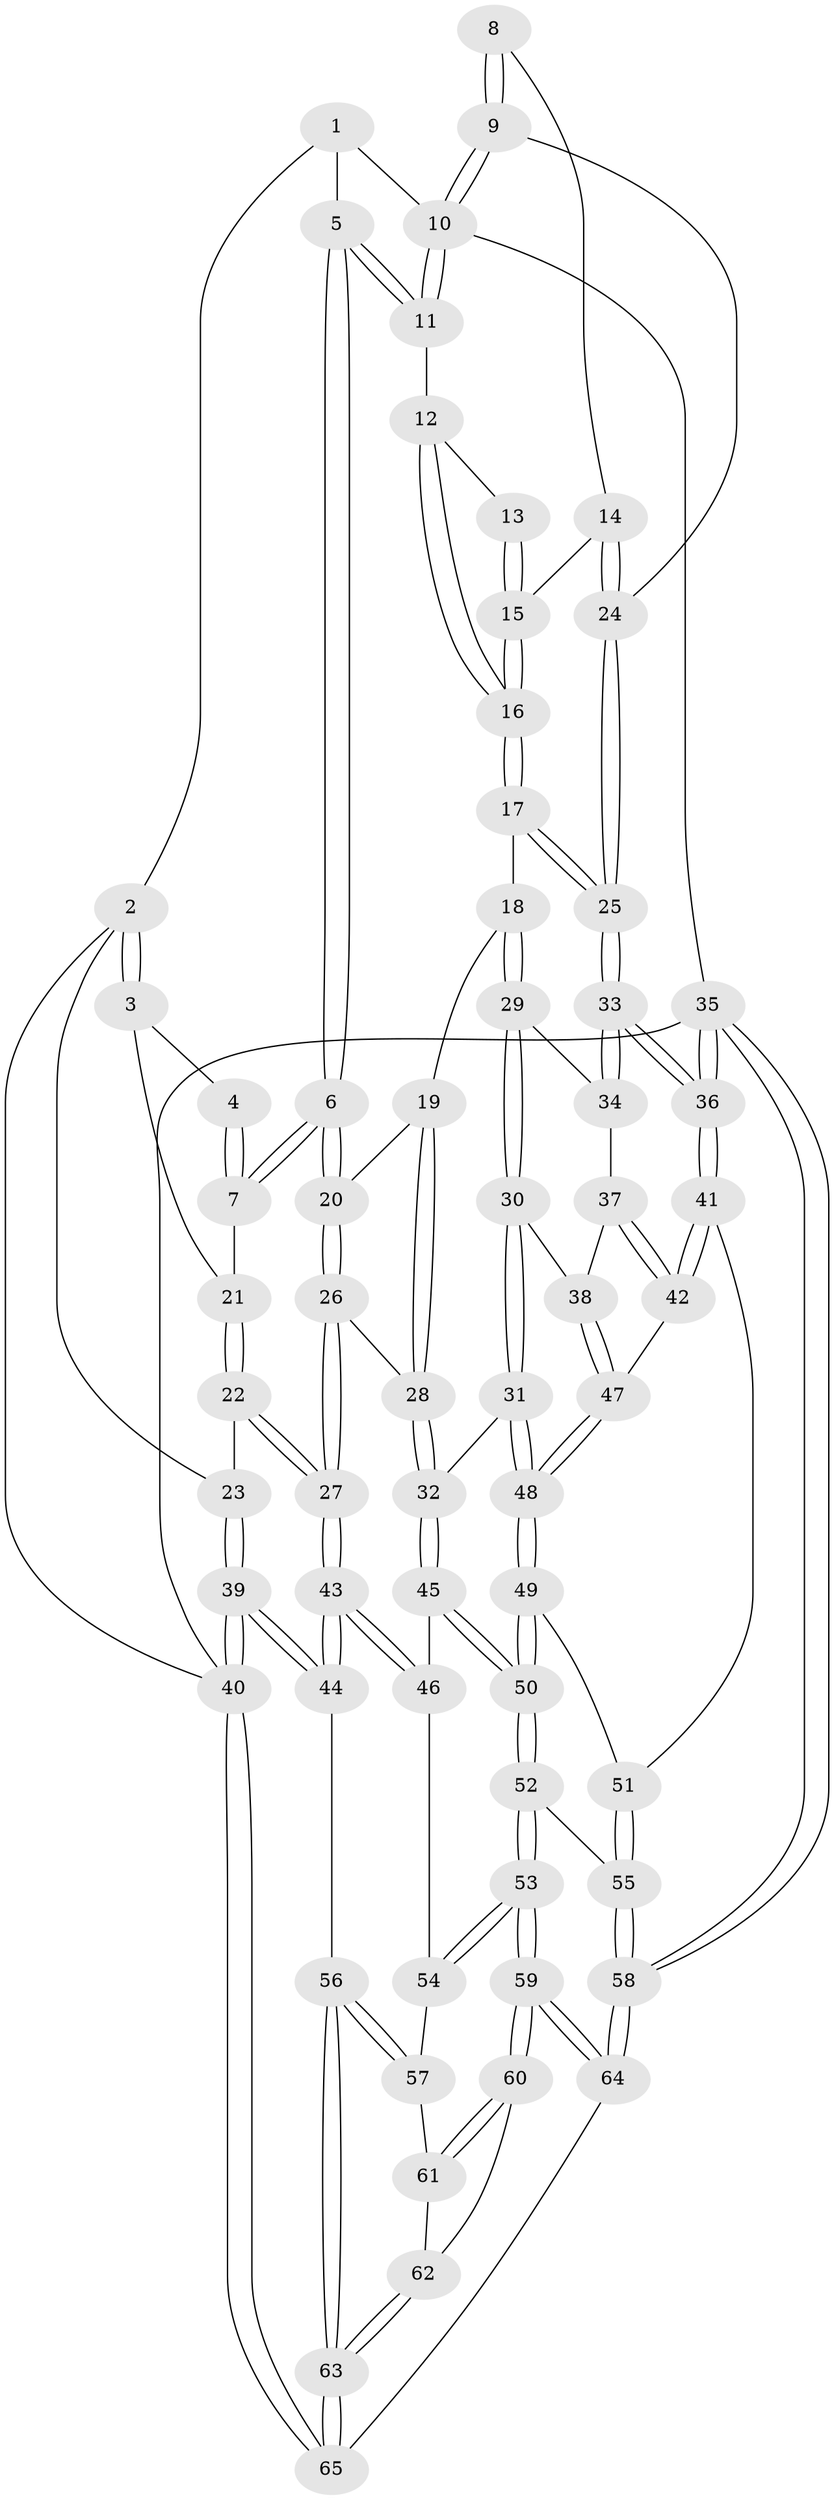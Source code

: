// Generated by graph-tools (version 1.1) at 2025/27/03/15/25 16:27:56]
// undirected, 65 vertices, 159 edges
graph export_dot {
graph [start="1"]
  node [color=gray90,style=filled];
  1 [pos="+0.29811733046825745+0"];
  2 [pos="+0+0.28939783600238295"];
  3 [pos="+0.16659688519070637+0.19783081267028663"];
  4 [pos="+0.2749392329882741+0.037392025795188515"];
  5 [pos="+0.6576559596411028+0"];
  6 [pos="+0.508609020386861+0.24870132501078396"];
  7 [pos="+0.48626904062742704+0.2429172362794304"];
  8 [pos="+0.9067690093524998+0.10753348096279464"];
  9 [pos="+1+0.04437809757868496"];
  10 [pos="+1+0"];
  11 [pos="+0.6770557915757872+0"];
  12 [pos="+0.7668973399200141+0.05781859671577745"];
  13 [pos="+0.768260884994003+0.05855248567661186"];
  14 [pos="+0.9655633459830234+0.25901121182125797"];
  15 [pos="+0.9451047570084534+0.26619267987912854"];
  16 [pos="+0.8120947352998614+0.3576456188388362"];
  17 [pos="+0.7976112255223052+0.3837092924220959"];
  18 [pos="+0.7972691749726293+0.38415531960074806"];
  19 [pos="+0.6751696367015664+0.35995413767692136"];
  20 [pos="+0.5305853727318288+0.3205276095807296"];
  21 [pos="+0.3479628955261034+0.25167361159734747"];
  22 [pos="+0.18668827197487398+0.4786592323155794"];
  23 [pos="+0+0.3457990806729868"];
  24 [pos="+1+0.23498236912534134"];
  25 [pos="+1+0.4058621542794428"];
  26 [pos="+0.46319100447705+0.4732135474795831"];
  27 [pos="+0.3149309269025936+0.600337661837743"];
  28 [pos="+0.6474949260633132+0.5917405978561063"];
  29 [pos="+0.8087829887618+0.42588297492618066"];
  30 [pos="+0.7327384157199921+0.5861393806750466"];
  31 [pos="+0.683350419394973+0.6203293851557228"];
  32 [pos="+0.6832795455039259+0.620368919424526"];
  33 [pos="+1+0.5565013341011311"];
  34 [pos="+0.9319922662966867+0.5202708131279832"];
  35 [pos="+1+1"];
  36 [pos="+1+0.7066511696563461"];
  37 [pos="+0.9132204827809423+0.5599495373402712"];
  38 [pos="+0.8542616617824076+0.6482808130969898"];
  39 [pos="+0+1"];
  40 [pos="+0+1"];
  41 [pos="+1+0.7366442161280942"];
  42 [pos="+0.9497796137769902+0.6975111219381176"];
  43 [pos="+0.313365137568982+0.6581577662422718"];
  44 [pos="+0.3053033646077444+0.6780326079886636"];
  45 [pos="+0.6582187466017015+0.7051516919142173"];
  46 [pos="+0.6122658999945487+0.7362329973063764"];
  47 [pos="+0.862049659297451+0.6721864210425963"];
  48 [pos="+0.8346872848460689+0.7191654480275201"];
  49 [pos="+0.826087246165257+0.7442849050212749"];
  50 [pos="+0.7887812985751865+0.7982597201122815"];
  51 [pos="+0.9830991037816718+0.7674931862626674"];
  52 [pos="+0.8036327960429016+0.8567253633608332"];
  53 [pos="+0.778750258828424+0.9233438153309718"];
  54 [pos="+0.6075670151224801+0.7766033502793773"];
  55 [pos="+0.908360854287414+0.8368375304474173"];
  56 [pos="+0.4310438911620216+0.88261078685376"];
  57 [pos="+0.5943781683571698+0.8164020926564604"];
  58 [pos="+1+1"];
  59 [pos="+0.7492289363204513+1"];
  60 [pos="+0.6307591895858775+0.9153123581351875"];
  61 [pos="+0.5980227425139283+0.8305731776346692"];
  62 [pos="+0.5342599199554044+0.9131948073029446"];
  63 [pos="+0.44039050531399043+0.9328794720843273"];
  64 [pos="+0.7577595457789688+1"];
  65 [pos="+0.4232898182620313+1"];
  1 -- 2;
  1 -- 5;
  1 -- 10;
  2 -- 3;
  2 -- 3;
  2 -- 23;
  2 -- 40;
  3 -- 4;
  3 -- 21;
  4 -- 7;
  4 -- 7;
  5 -- 6;
  5 -- 6;
  5 -- 11;
  5 -- 11;
  6 -- 7;
  6 -- 7;
  6 -- 20;
  6 -- 20;
  7 -- 21;
  8 -- 9;
  8 -- 9;
  8 -- 14;
  9 -- 10;
  9 -- 10;
  9 -- 24;
  10 -- 11;
  10 -- 11;
  10 -- 35;
  11 -- 12;
  12 -- 13;
  12 -- 16;
  12 -- 16;
  13 -- 15;
  13 -- 15;
  14 -- 15;
  14 -- 24;
  14 -- 24;
  15 -- 16;
  15 -- 16;
  16 -- 17;
  16 -- 17;
  17 -- 18;
  17 -- 25;
  17 -- 25;
  18 -- 19;
  18 -- 29;
  18 -- 29;
  19 -- 20;
  19 -- 28;
  19 -- 28;
  20 -- 26;
  20 -- 26;
  21 -- 22;
  21 -- 22;
  22 -- 23;
  22 -- 27;
  22 -- 27;
  23 -- 39;
  23 -- 39;
  24 -- 25;
  24 -- 25;
  25 -- 33;
  25 -- 33;
  26 -- 27;
  26 -- 27;
  26 -- 28;
  27 -- 43;
  27 -- 43;
  28 -- 32;
  28 -- 32;
  29 -- 30;
  29 -- 30;
  29 -- 34;
  30 -- 31;
  30 -- 31;
  30 -- 38;
  31 -- 32;
  31 -- 48;
  31 -- 48;
  32 -- 45;
  32 -- 45;
  33 -- 34;
  33 -- 34;
  33 -- 36;
  33 -- 36;
  34 -- 37;
  35 -- 36;
  35 -- 36;
  35 -- 58;
  35 -- 58;
  35 -- 40;
  36 -- 41;
  36 -- 41;
  37 -- 38;
  37 -- 42;
  37 -- 42;
  38 -- 47;
  38 -- 47;
  39 -- 40;
  39 -- 40;
  39 -- 44;
  39 -- 44;
  40 -- 65;
  40 -- 65;
  41 -- 42;
  41 -- 42;
  41 -- 51;
  42 -- 47;
  43 -- 44;
  43 -- 44;
  43 -- 46;
  43 -- 46;
  44 -- 56;
  45 -- 46;
  45 -- 50;
  45 -- 50;
  46 -- 54;
  47 -- 48;
  47 -- 48;
  48 -- 49;
  48 -- 49;
  49 -- 50;
  49 -- 50;
  49 -- 51;
  50 -- 52;
  50 -- 52;
  51 -- 55;
  51 -- 55;
  52 -- 53;
  52 -- 53;
  52 -- 55;
  53 -- 54;
  53 -- 54;
  53 -- 59;
  53 -- 59;
  54 -- 57;
  55 -- 58;
  55 -- 58;
  56 -- 57;
  56 -- 57;
  56 -- 63;
  56 -- 63;
  57 -- 61;
  58 -- 64;
  58 -- 64;
  59 -- 60;
  59 -- 60;
  59 -- 64;
  59 -- 64;
  60 -- 61;
  60 -- 61;
  60 -- 62;
  61 -- 62;
  62 -- 63;
  62 -- 63;
  63 -- 65;
  63 -- 65;
  64 -- 65;
}
